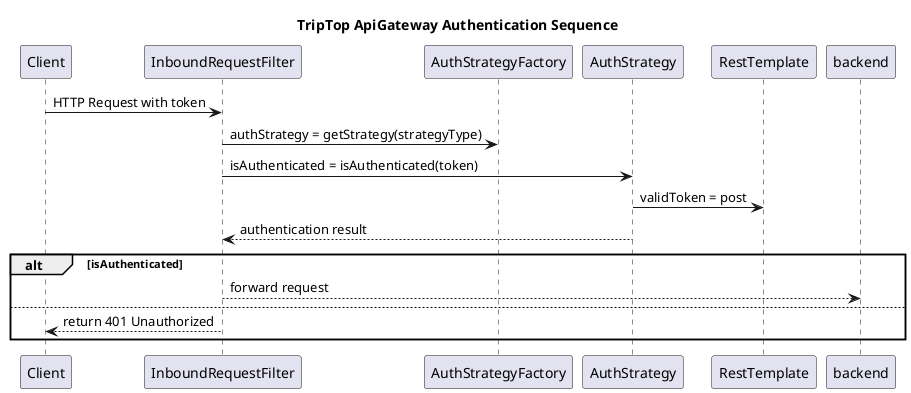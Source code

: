 @startuml
title TripTop ApiGateway Authentication Sequence

participant "Client" as client
participant "InboundRequestFilter" as filter
participant "AuthStrategyFactory" as factory
participant "AuthStrategy" as strategy
participant "RestTemplate" as rest

client -> filter: HTTP Request with token

filter -> factory: authStrategy = getStrategy(strategyType)

filter -> strategy: isAuthenticated = isAuthenticated(token)

strategy -> rest: validToken = post

strategy --> filter: authentication result

alt isAuthenticated
    filter --> backend: forward request
else
    filter --> client: return 401 Unauthorized
end

deactivate filter

@enduml